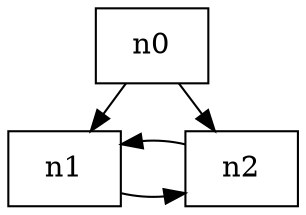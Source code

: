 digraph reducible {
graph [ranksep="0.325", nodesep="0.425"];
node[shape=rectangle];

 n0 -> n1 -> n2;
 n0 -> n2 -> n1;
 {rank = same; n1; n2;}
}
